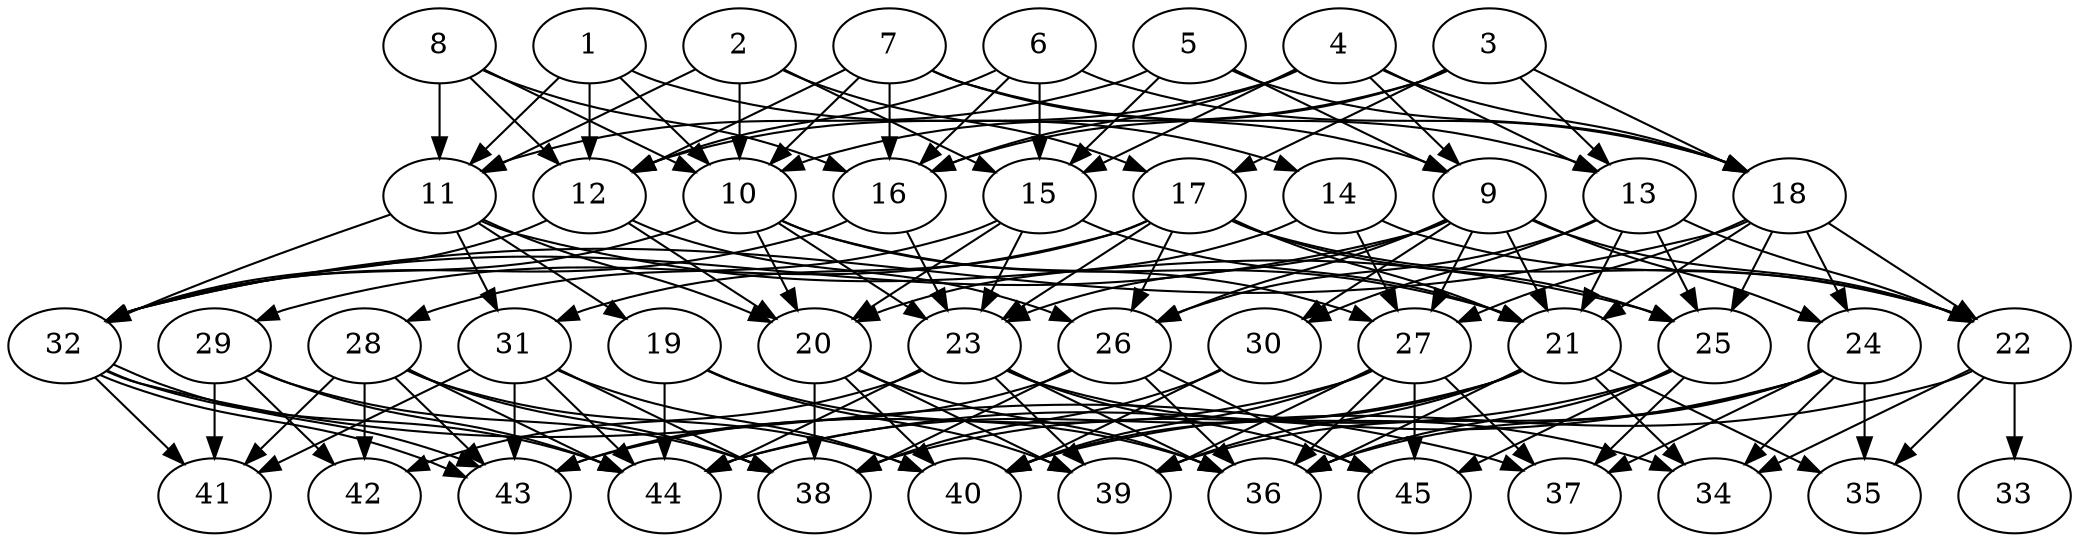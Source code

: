 // DAG automatically generated by daggen at Thu Oct  3 14:07:24 2019
// ./daggen --dot -n 45 --ccr 0.4 --fat 0.7 --regular 0.5 --density 0.6 --mindata 5242880 --maxdata 52428800 
digraph G {
  1 [size="82536960", alpha="0.11", expect_size="33014784"] 
  1 -> 10 [size ="33014784"]
  1 -> 11 [size ="33014784"]
  1 -> 12 [size ="33014784"]
  1 -> 14 [size ="33014784"]
  2 [size="17950720", alpha="0.15", expect_size="7180288"] 
  2 -> 10 [size ="7180288"]
  2 -> 11 [size ="7180288"]
  2 -> 15 [size ="7180288"]
  2 -> 17 [size ="7180288"]
  3 [size="95385600", alpha="0.01", expect_size="38154240"] 
  3 -> 10 [size ="38154240"]
  3 -> 13 [size ="38154240"]
  3 -> 16 [size ="38154240"]
  3 -> 17 [size ="38154240"]
  3 -> 18 [size ="38154240"]
  4 [size="72102400", alpha="0.13", expect_size="28840960"] 
  4 -> 9 [size ="28840960"]
  4 -> 12 [size ="28840960"]
  4 -> 13 [size ="28840960"]
  4 -> 15 [size ="28840960"]
  4 -> 16 [size ="28840960"]
  4 -> 18 [size ="28840960"]
  5 [size="81323520", alpha="0.19", expect_size="32529408"] 
  5 -> 9 [size ="32529408"]
  5 -> 11 [size ="32529408"]
  5 -> 15 [size ="32529408"]
  5 -> 18 [size ="32529408"]
  6 [size="125690880", alpha="0.08", expect_size="50276352"] 
  6 -> 12 [size ="50276352"]
  6 -> 15 [size ="50276352"]
  6 -> 16 [size ="50276352"]
  6 -> 18 [size ="50276352"]
  7 [size="28431360", alpha="0.18", expect_size="11372544"] 
  7 -> 9 [size ="11372544"]
  7 -> 10 [size ="11372544"]
  7 -> 12 [size ="11372544"]
  7 -> 13 [size ="11372544"]
  7 -> 16 [size ="11372544"]
  8 [size="60551680", alpha="0.09", expect_size="24220672"] 
  8 -> 10 [size ="24220672"]
  8 -> 11 [size ="24220672"]
  8 -> 12 [size ="24220672"]
  8 -> 16 [size ="24220672"]
  9 [size="49804800", alpha="0.02", expect_size="19921920"] 
  9 -> 21 [size ="19921920"]
  9 -> 22 [size ="19921920"]
  9 -> 23 [size ="19921920"]
  9 -> 24 [size ="19921920"]
  9 -> 26 [size ="19921920"]
  9 -> 27 [size ="19921920"]
  9 -> 30 [size ="19921920"]
  9 -> 32 [size ="19921920"]
  10 [size="62661120", alpha="0.13", expect_size="25064448"] 
  10 -> 20 [size ="25064448"]
  10 -> 21 [size ="25064448"]
  10 -> 23 [size ="25064448"]
  10 -> 27 [size ="25064448"]
  10 -> 32 [size ="25064448"]
  11 [size="126699520", alpha="0.06", expect_size="50679808"] 
  11 -> 19 [size ="50679808"]
  11 -> 20 [size ="50679808"]
  11 -> 25 [size ="50679808"]
  11 -> 31 [size ="50679808"]
  11 -> 32 [size ="50679808"]
  12 [size="71137280", alpha="0.12", expect_size="28454912"] 
  12 -> 20 [size ="28454912"]
  12 -> 26 [size ="28454912"]
  12 -> 32 [size ="28454912"]
  13 [size="39457280", alpha="0.12", expect_size="15782912"] 
  13 -> 21 [size ="15782912"]
  13 -> 22 [size ="15782912"]
  13 -> 25 [size ="15782912"]
  13 -> 26 [size ="15782912"]
  13 -> 30 [size ="15782912"]
  14 [size="46817280", alpha="0.05", expect_size="18726912"] 
  14 -> 20 [size ="18726912"]
  14 -> 22 [size ="18726912"]
  14 -> 27 [size ="18726912"]
  15 [size="122734080", alpha="0.06", expect_size="49093632"] 
  15 -> 20 [size ="49093632"]
  15 -> 21 [size ="49093632"]
  15 -> 23 [size ="49093632"]
  15 -> 28 [size ="49093632"]
  16 [size="116600320", alpha="0.18", expect_size="46640128"] 
  16 -> 23 [size ="46640128"]
  16 -> 32 [size ="46640128"]
  17 [size="43655680", alpha="0.10", expect_size="17462272"] 
  17 -> 21 [size ="17462272"]
  17 -> 22 [size ="17462272"]
  17 -> 23 [size ="17462272"]
  17 -> 25 [size ="17462272"]
  17 -> 26 [size ="17462272"]
  17 -> 29 [size ="17462272"]
  17 -> 31 [size ="17462272"]
  18 [size="33909760", alpha="0.15", expect_size="13563904"] 
  18 -> 21 [size ="13563904"]
  18 -> 22 [size ="13563904"]
  18 -> 24 [size ="13563904"]
  18 -> 25 [size ="13563904"]
  18 -> 27 [size ="13563904"]
  18 -> 32 [size ="13563904"]
  19 [size="85478400", alpha="0.01", expect_size="34191360"] 
  19 -> 36 [size ="34191360"]
  19 -> 39 [size ="34191360"]
  19 -> 44 [size ="34191360"]
  20 [size="94653440", alpha="0.12", expect_size="37861376"] 
  20 -> 36 [size ="37861376"]
  20 -> 38 [size ="37861376"]
  20 -> 39 [size ="37861376"]
  20 -> 40 [size ="37861376"]
  21 [size="51617280", alpha="0.15", expect_size="20646912"] 
  21 -> 34 [size ="20646912"]
  21 -> 35 [size ="20646912"]
  21 -> 36 [size ="20646912"]
  21 -> 39 [size ="20646912"]
  21 -> 40 [size ="20646912"]
  21 -> 44 [size ="20646912"]
  22 [size="84477440", alpha="0.18", expect_size="33790976"] 
  22 -> 33 [size ="33790976"]
  22 -> 34 [size ="33790976"]
  22 -> 35 [size ="33790976"]
  22 -> 40 [size ="33790976"]
  23 [size="37578240", alpha="0.16", expect_size="15031296"] 
  23 -> 34 [size ="15031296"]
  23 -> 36 [size ="15031296"]
  23 -> 39 [size ="15031296"]
  23 -> 42 [size ="15031296"]
  23 -> 44 [size ="15031296"]
  23 -> 45 [size ="15031296"]
  24 [size="108390400", alpha="0.03", expect_size="43356160"] 
  24 -> 34 [size ="43356160"]
  24 -> 35 [size ="43356160"]
  24 -> 36 [size ="43356160"]
  24 -> 37 [size ="43356160"]
  24 -> 39 [size ="43356160"]
  24 -> 44 [size ="43356160"]
  25 [size="17812480", alpha="0.02", expect_size="7124992"] 
  25 -> 36 [size ="7124992"]
  25 -> 37 [size ="7124992"]
  25 -> 38 [size ="7124992"]
  25 -> 45 [size ="7124992"]
  26 [size="55710720", alpha="0.01", expect_size="22284288"] 
  26 -> 36 [size ="22284288"]
  26 -> 38 [size ="22284288"]
  26 -> 43 [size ="22284288"]
  26 -> 45 [size ="22284288"]
  27 [size="46702080", alpha="0.01", expect_size="18680832"] 
  27 -> 36 [size ="18680832"]
  27 -> 37 [size ="18680832"]
  27 -> 39 [size ="18680832"]
  27 -> 40 [size ="18680832"]
  27 -> 43 [size ="18680832"]
  27 -> 45 [size ="18680832"]
  28 [size="105587200", alpha="0.10", expect_size="42234880"] 
  28 -> 38 [size ="42234880"]
  28 -> 40 [size ="42234880"]
  28 -> 41 [size ="42234880"]
  28 -> 42 [size ="42234880"]
  28 -> 43 [size ="42234880"]
  28 -> 44 [size ="42234880"]
  29 [size="78254080", alpha="0.05", expect_size="31301632"] 
  29 -> 38 [size ="31301632"]
  29 -> 41 [size ="31301632"]
  29 -> 42 [size ="31301632"]
  29 -> 44 [size ="31301632"]
  30 [size="83351040", alpha="0.09", expect_size="33340416"] 
  30 -> 38 [size ="33340416"]
  30 -> 40 [size ="33340416"]
  31 [size="35389440", alpha="0.12", expect_size="14155776"] 
  31 -> 38 [size ="14155776"]
  31 -> 40 [size ="14155776"]
  31 -> 41 [size ="14155776"]
  31 -> 43 [size ="14155776"]
  31 -> 44 [size ="14155776"]
  32 [size="121766400", alpha="0.04", expect_size="48706560"] 
  32 -> 37 [size ="48706560"]
  32 -> 41 [size ="48706560"]
  32 -> 43 [size ="48706560"]
  32 -> 43 [size ="48706560"]
  32 -> 44 [size ="48706560"]
  33 [size="111400960", alpha="0.01", expect_size="44560384"] 
  34 [size="86566400", alpha="0.04", expect_size="34626560"] 
  35 [size="106265600", alpha="0.05", expect_size="42506240"] 
  36 [size="120747520", alpha="0.04", expect_size="48299008"] 
  37 [size="124631040", alpha="0.08", expect_size="49852416"] 
  38 [size="15278080", alpha="0.16", expect_size="6111232"] 
  39 [size="76062720", alpha="0.16", expect_size="30425088"] 
  40 [size="107755520", alpha="0.09", expect_size="43102208"] 
  41 [size="41943040", alpha="0.10", expect_size="16777216"] 
  42 [size="110184960", alpha="0.02", expect_size="44073984"] 
  43 [size="16619520", alpha="0.18", expect_size="6647808"] 
  44 [size="23523840", alpha="0.11", expect_size="9409536"] 
  45 [size="46648320", alpha="0.04", expect_size="18659328"] 
}
